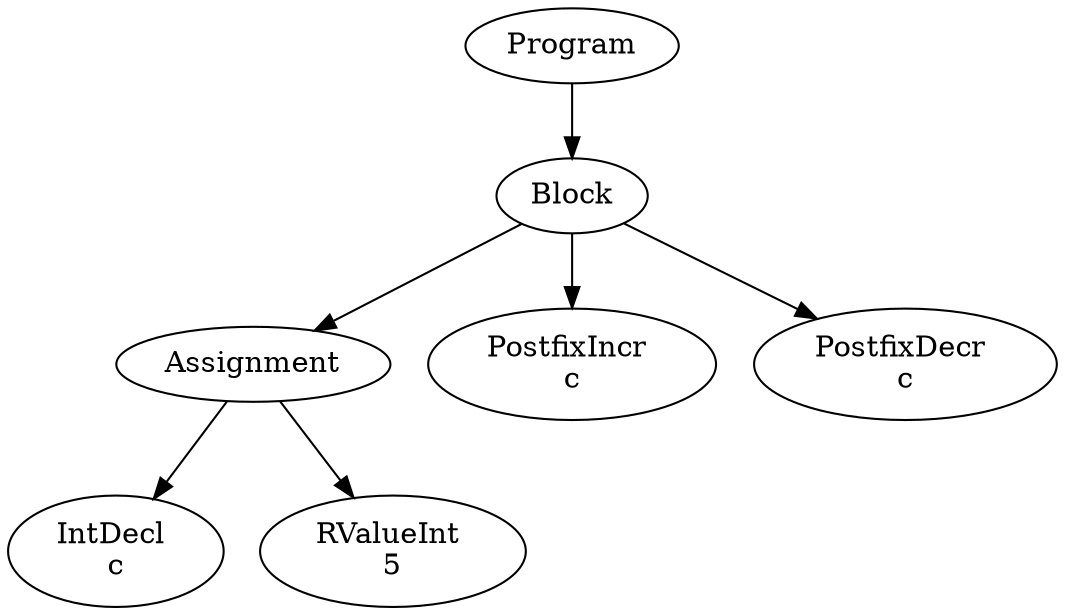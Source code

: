 digraph AST {
0 [label="Program"];
1 [label="Block"];
2 [label="Assignment"];
3 [label="IntDecl \nc"];
4 [label="RValueInt \n5"];
2 -> 3;
2 -> 4;
5 [label="PostfixIncr \nc"];
6 [label="PostfixDecr \nc"];
1 -> 2;
1 -> 5;
1 -> 6;
0 -> 1;
}